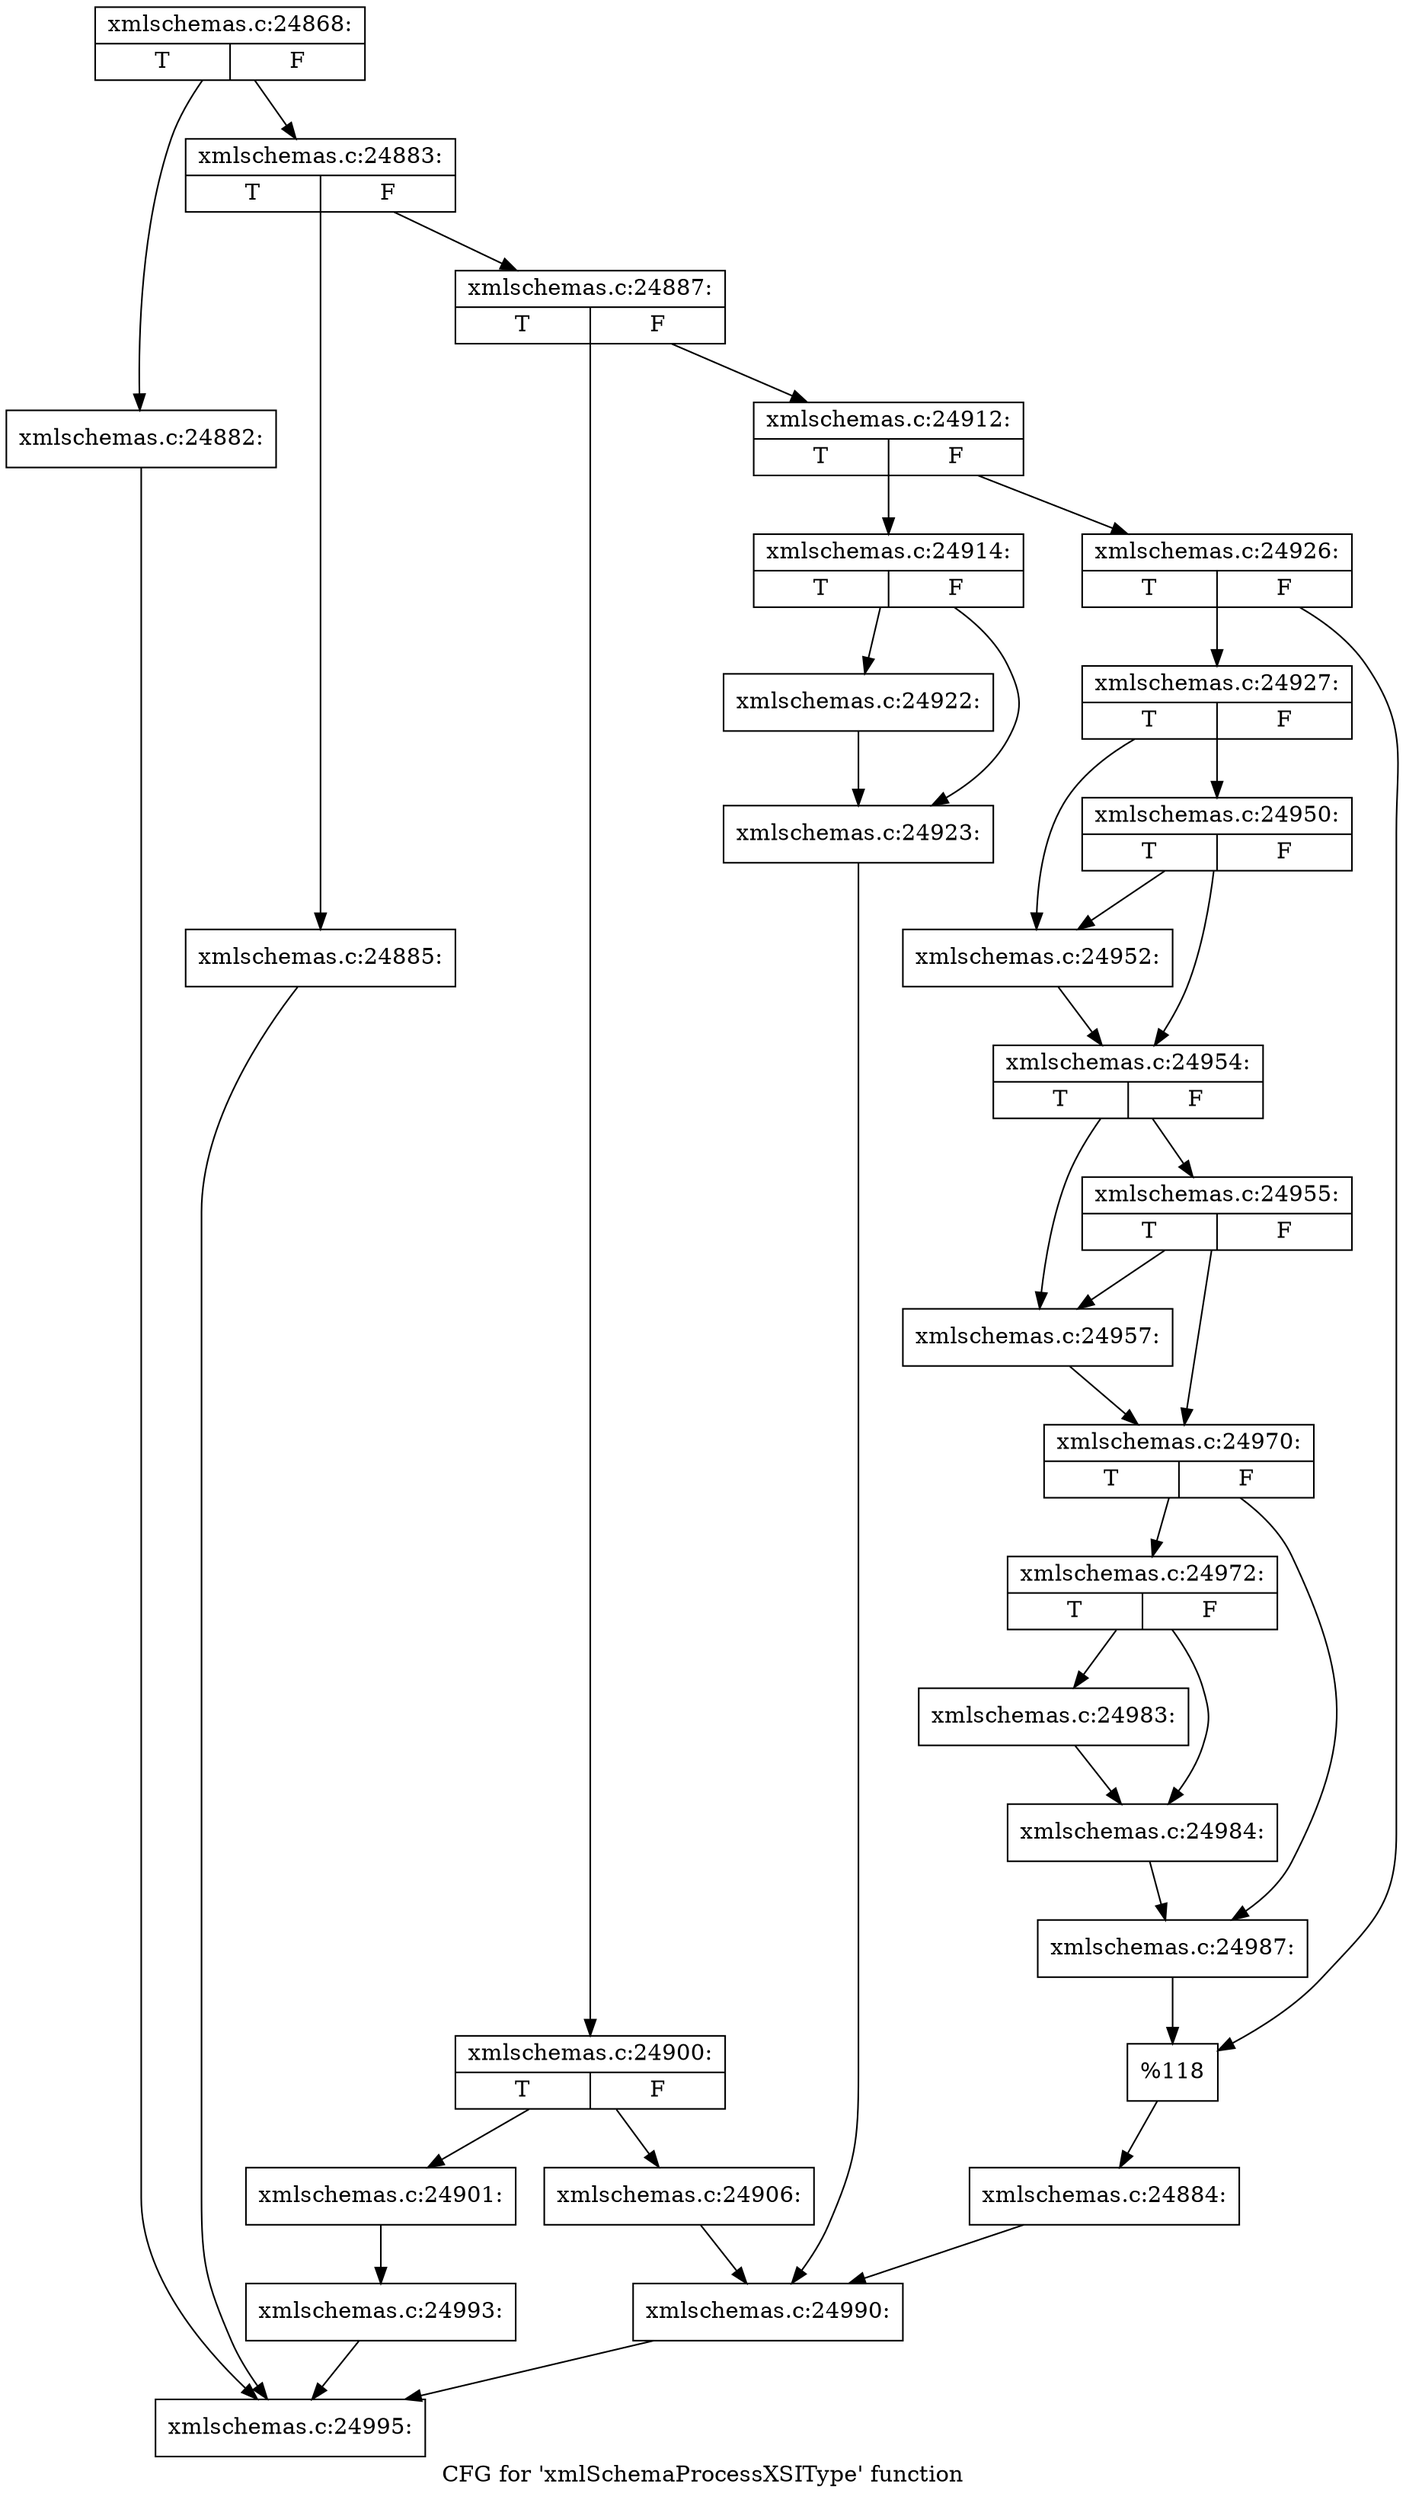digraph "CFG for 'xmlSchemaProcessXSIType' function" {
	label="CFG for 'xmlSchemaProcessXSIType' function";

	Node0x54e2510 [shape=record,label="{xmlschemas.c:24868:|{<s0>T|<s1>F}}"];
	Node0x54e2510 -> Node0x54f7b70;
	Node0x54e2510 -> Node0x54f7bc0;
	Node0x54f7b70 [shape=record,label="{xmlschemas.c:24882:}"];
	Node0x54f7b70 -> Node0x54e63f0;
	Node0x54f7bc0 [shape=record,label="{xmlschemas.c:24883:|{<s0>T|<s1>F}}"];
	Node0x54f7bc0 -> Node0x54f8250;
	Node0x54f7bc0 -> Node0x54f82f0;
	Node0x54f8250 [shape=record,label="{xmlschemas.c:24885:}"];
	Node0x54f8250 -> Node0x54e63f0;
	Node0x54f82f0 [shape=record,label="{xmlschemas.c:24887:|{<s0>T|<s1>F}}"];
	Node0x54f82f0 -> Node0x54f99d0;
	Node0x54f82f0 -> Node0x54f9f00;
	Node0x54f99d0 [shape=record,label="{xmlschemas.c:24900:|{<s0>T|<s1>F}}"];
	Node0x54f99d0 -> Node0x54fa120;
	Node0x54f99d0 -> Node0x54fa170;
	Node0x54fa120 [shape=record,label="{xmlschemas.c:24901:}"];
	Node0x54fa120 -> Node0x54f9330;
	Node0x54fa170 [shape=record,label="{xmlschemas.c:24906:}"];
	Node0x54fa170 -> Node0x54f98a0;
	Node0x54f9f00 [shape=record,label="{xmlschemas.c:24912:|{<s0>T|<s1>F}}"];
	Node0x54f9f00 -> Node0x54fb510;
	Node0x54f9f00 -> Node0x54fb560;
	Node0x54fb510 [shape=record,label="{xmlschemas.c:24914:|{<s0>T|<s1>F}}"];
	Node0x54fb510 -> Node0x54fc5e0;
	Node0x54fb510 -> Node0x54fc630;
	Node0x54fc5e0 [shape=record,label="{xmlschemas.c:24922:}"];
	Node0x54fc5e0 -> Node0x54fc630;
	Node0x54fc630 [shape=record,label="{xmlschemas.c:24923:}"];
	Node0x54fc630 -> Node0x54f98a0;
	Node0x54fb560 [shape=record,label="{xmlschemas.c:24926:|{<s0>T|<s1>F}}"];
	Node0x54fb560 -> Node0x54fcf20;
	Node0x54fb560 -> Node0x54fcf70;
	Node0x54fcf20 [shape=record,label="{xmlschemas.c:24927:|{<s0>T|<s1>F}}"];
	Node0x54fcf20 -> Node0x54fd6b0;
	Node0x54fcf20 -> Node0x54fd750;
	Node0x54fd750 [shape=record,label="{xmlschemas.c:24950:|{<s0>T|<s1>F}}"];
	Node0x54fd750 -> Node0x54fd6b0;
	Node0x54fd750 -> Node0x54fd700;
	Node0x54fd6b0 [shape=record,label="{xmlschemas.c:24952:}"];
	Node0x54fd6b0 -> Node0x54fd700;
	Node0x54fd700 [shape=record,label="{xmlschemas.c:24954:|{<s0>T|<s1>F}}"];
	Node0x54fd700 -> Node0x54fe350;
	Node0x54fd700 -> Node0x54fe3f0;
	Node0x54fe3f0 [shape=record,label="{xmlschemas.c:24955:|{<s0>T|<s1>F}}"];
	Node0x54fe3f0 -> Node0x54fe350;
	Node0x54fe3f0 -> Node0x54fe3a0;
	Node0x54fe350 [shape=record,label="{xmlschemas.c:24957:}"];
	Node0x54fe350 -> Node0x54fe3a0;
	Node0x54fe3a0 [shape=record,label="{xmlschemas.c:24970:|{<s0>T|<s1>F}}"];
	Node0x54fe3a0 -> Node0x54ff050;
	Node0x54fe3a0 -> Node0x54ff0a0;
	Node0x54ff050 [shape=record,label="{xmlschemas.c:24972:|{<s0>T|<s1>F}}"];
	Node0x54ff050 -> Node0x5500860;
	Node0x54ff050 -> Node0x55008b0;
	Node0x5500860 [shape=record,label="{xmlschemas.c:24983:}"];
	Node0x5500860 -> Node0x55008b0;
	Node0x55008b0 [shape=record,label="{xmlschemas.c:24984:}"];
	Node0x55008b0 -> Node0x54ff0a0;
	Node0x54ff0a0 [shape=record,label="{xmlschemas.c:24987:}"];
	Node0x54ff0a0 -> Node0x54fcf70;
	Node0x54fcf70 [shape=record,label="{%118}"];
	Node0x54fcf70 -> Node0x54f82a0;
	Node0x54f82a0 [shape=record,label="{xmlschemas.c:24884:}"];
	Node0x54f82a0 -> Node0x54f98a0;
	Node0x54f98a0 [shape=record,label="{xmlschemas.c:24990:}"];
	Node0x54f98a0 -> Node0x54e63f0;
	Node0x54f9330 [shape=record,label="{xmlschemas.c:24993:}"];
	Node0x54f9330 -> Node0x54e63f0;
	Node0x54e63f0 [shape=record,label="{xmlschemas.c:24995:}"];
}
